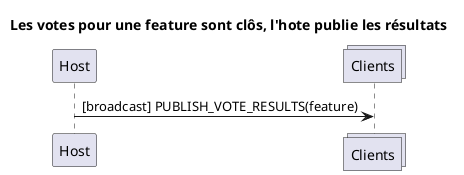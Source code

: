 @startuml

title Les votes pour une feature sont clôs, l'hote publie les résultats

participant Host
collections Clients

Host->Clients: [broadcast] PUBLISH_VOTE_RESULTS(feature)

@enduml